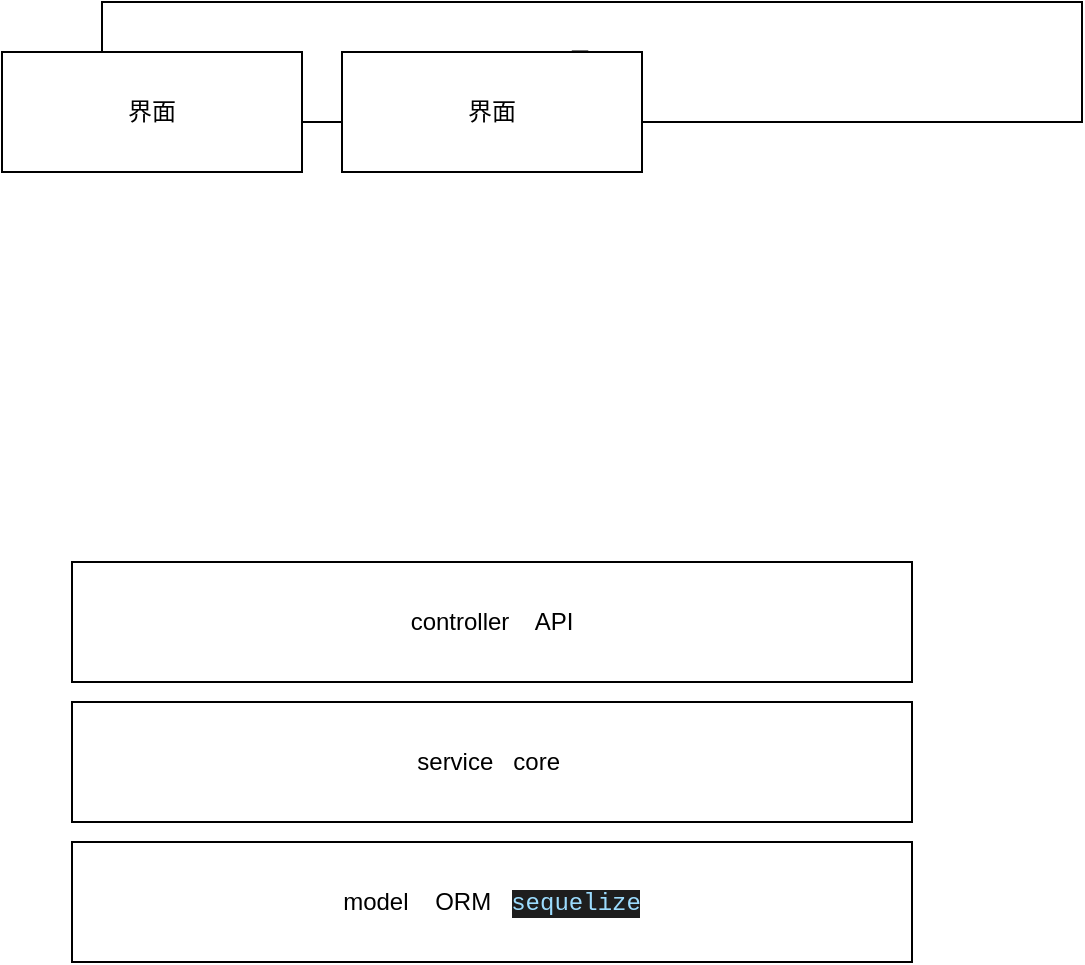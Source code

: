 <mxfile pages="4">
    <diagram id="RZo6h0mKFRFqbQKAO6PP" name="编程结构">
        <mxGraphModel dx="559" dy="255" grid="1" gridSize="10" guides="1" tooltips="1" connect="1" arrows="1" fold="1" page="1" pageScale="1" pageWidth="827" pageHeight="1169" math="0" shadow="0">
            <root>
                <mxCell id="0"/>
                <mxCell id="1" parent="0"/>
                <mxCell id="KvgJ-feemKRwFvwywk_T-1" value="界面" style="rounded=0;whiteSpace=wrap;html=1;" parent="1" vertex="1">
                    <mxGeometry x="100" y="440" width="490" height="60" as="geometry"/>
                </mxCell>
                <mxCell id="KvgJ-feemKRwFvwywk_T-2" value="界面" style="rounded=0;whiteSpace=wrap;html=1;" parent="1" vertex="1">
                    <mxGeometry x="50" y="465" width="150" height="60" as="geometry"/>
                </mxCell>
                <mxCell id="KvgJ-feemKRwFvwywk_T-3" value="界面" style="rounded=0;whiteSpace=wrap;html=1;" parent="1" vertex="1">
                    <mxGeometry x="220" y="465" width="150" height="60" as="geometry"/>
                </mxCell>
                <mxCell id="KvgJ-feemKRwFvwywk_T-4" value="controller&amp;nbsp; &amp;nbsp; API" style="rounded=0;whiteSpace=wrap;html=1;" parent="1" vertex="1">
                    <mxGeometry x="85" y="720" width="420" height="60" as="geometry"/>
                </mxCell>
                <mxCell id="KvgJ-feemKRwFvwywk_T-5" value="service&amp;nbsp; &amp;nbsp;core&amp;nbsp;" style="rounded=0;whiteSpace=wrap;html=1;" parent="1" vertex="1">
                    <mxGeometry x="85" y="790" width="420" height="60" as="geometry"/>
                </mxCell>
                <mxCell id="KvgJ-feemKRwFvwywk_T-6" value="model&amp;nbsp; &amp;nbsp; ORM&amp;nbsp; &amp;nbsp;&lt;span style=&quot;color: rgb(156 , 220 , 254) ; background-color: rgb(30 , 30 , 30) ; font-family: &amp;#34;menlo&amp;#34; , &amp;#34;monaco&amp;#34; , &amp;#34;courier new&amp;#34; , monospace&quot;&gt;sequelize&lt;/span&gt;" style="rounded=0;whiteSpace=wrap;html=1;" parent="1" vertex="1">
                    <mxGeometry x="85" y="860" width="420" height="60" as="geometry"/>
                </mxCell>
            </root>
        </mxGraphModel>
    </diagram>
    <diagram id="0o4XqN-6mh_Fb4-IEZpj" name="Node内核">
        <mxGraphModel dx="559" dy="255" grid="1" gridSize="10" guides="1" tooltips="1" connect="1" arrows="1" fold="1" page="1" pageScale="1" pageWidth="827" pageHeight="1169" math="0" shadow="0">
            <root>
                <mxCell id="Lwd97wdaWczjN51kTAib-0"/>
                <mxCell id="Lwd97wdaWczjN51kTAib-1" parent="Lwd97wdaWczjN51kTAib-0"/>
                <mxCell id="Lwd97wdaWczjN51kTAib-2" value="&lt;b&gt;Native Modules&lt;br&gt;&lt;/b&gt;&lt;br&gt;1. 暴露供开发者使用的接口，是 js 实现&lt;br&gt;2. 主要包括 fs, path, http 等模块的一部分" style="rounded=1;whiteSpace=wrap;html=1;verticalAlign=top;sketch=1;fillColor=#fff2cc;strokeColor=#d6b656;" parent="Lwd97wdaWczjN51kTAib-1" vertex="1">
                    <mxGeometry x="170" y="110" width="540" height="80" as="geometry"/>
                </mxCell>
                <mxCell id="Lwd97wdaWczjN51kTAib-3" value="js 无法操作OS" style="ellipse;shape=cloud;whiteSpace=wrap;html=1;sketch=1;fillColor=#f8cecc;strokeColor=#b85450;" parent="Lwd97wdaWczjN51kTAib-1" vertex="1">
                    <mxGeometry x="60" y="170" width="140" height="80" as="geometry"/>
                </mxCell>
                <mxCell id="Lwd97wdaWczjN51kTAib-4" value="&lt;b&gt;Builtin Modules&lt;/b&gt;&lt;br&gt;&lt;br&gt;通过这个中间层，可以让 node 获取一些更底层的操作" style="rounded=1;whiteSpace=wrap;html=1;verticalAlign=top;sketch=1;fillColor=#fff2cc;strokeColor=#d6b656;" parent="Lwd97wdaWczjN51kTAib-1" vertex="1">
                    <mxGeometry x="170" y="250" width="540" height="70" as="geometry"/>
                </mxCell>
                <mxCell id="Lwd97wdaWczjN51kTAib-5" value="&lt;b&gt;V8&lt;/b&gt;&lt;br&gt;&lt;br&gt;主要是js 语法解析，有了它才能识别 js 语法" style="rounded=1;whiteSpace=wrap;html=1;verticalAlign=top;sketch=1;fillColor=#ffe6cc;strokeColor=#d79b00;" parent="Lwd97wdaWczjN51kTAib-1" vertex="1">
                    <mxGeometry x="100" y="380" width="100" height="90" as="geometry"/>
                </mxCell>
                <mxCell id="Lwd97wdaWczjN51kTAib-6" value="&lt;b&gt;libuv&lt;/b&gt;&lt;br&gt;&lt;br&gt;c写的，一个高性能的异步非阻塞的IO库，实现 事件循环。" style="rounded=1;whiteSpace=wrap;html=1;verticalAlign=top;sketch=1;fillColor=#ffe6cc;strokeColor=#d79b00;" parent="Lwd97wdaWczjN51kTAib-1" vertex="1">
                    <mxGeometry x="220" y="380" width="120" height="90" as="geometry"/>
                </mxCell>
                <mxCell id="Lwd97wdaWczjN51kTAib-7" value="OS: 操作系统。" style="text;html=1;align=center;verticalAlign=middle;resizable=0;points=[];autosize=1;strokeColor=none;fillColor=none;" parent="Lwd97wdaWczjN51kTAib-1" vertex="1">
                    <mxGeometry x="100" y="50" width="100" height="20" as="geometry"/>
                </mxCell>
                <mxCell id="Lwd97wdaWczjN51kTAib-8" value="&lt;b&gt;http-parser&lt;/b&gt;&lt;br&gt;&lt;br&gt;处理网络相关的报文" style="rounded=1;whiteSpace=wrap;html=1;verticalAlign=top;sketch=1;fillColor=#ffe6cc;strokeColor=#d79b00;" parent="Lwd97wdaWczjN51kTAib-1" vertex="1">
                    <mxGeometry x="360" y="380" width="120" height="90" as="geometry"/>
                </mxCell>
                <mxCell id="Lwd97wdaWczjN51kTAib-9" value="&lt;b&gt;openssl&lt;/b&gt;&lt;br&gt;&lt;br&gt;处理加密算法" style="rounded=1;whiteSpace=wrap;html=1;verticalAlign=top;sketch=1;fillColor=#ffe6cc;strokeColor=#d79b00;" parent="Lwd97wdaWczjN51kTAib-1" vertex="1">
                    <mxGeometry x="500" y="380" width="120" height="90" as="geometry"/>
                </mxCell>
                <mxCell id="Lwd97wdaWczjN51kTAib-10" value="&lt;b&gt;zlib&lt;/b&gt;&lt;br&gt;&lt;br&gt;处理压缩相关" style="rounded=1;whiteSpace=wrap;html=1;verticalAlign=top;sketch=1;fillColor=#ffe6cc;strokeColor=#d79b00;" parent="Lwd97wdaWczjN51kTAib-1" vertex="1">
                    <mxGeometry x="640" y="380" width="120" height="90" as="geometry"/>
                </mxCell>
                <mxCell id="Lwd97wdaWczjN51kTAib-11" value="&lt;b&gt;CPU，GPU，RAM，DISK, OS&lt;/b&gt;" style="rounded=1;whiteSpace=wrap;html=1;verticalAlign=middle;sketch=1;fillColor=#fff2cc;strokeColor=#d6b656;" parent="Lwd97wdaWczjN51kTAib-1" vertex="1">
                    <mxGeometry x="170" y="490" width="540" height="40" as="geometry"/>
                </mxCell>
            </root>
        </mxGraphModel>
    </diagram>
    <diagram id="eNG4zSXUfG2Y5ava8TqG" name="npm install">
        <mxGraphModel dx="1386" dy="255" grid="1" gridSize="10" guides="1" tooltips="1" connect="1" arrows="1" fold="1" page="1" pageScale="1" pageWidth="827" pageHeight="1169" background="#ffffff" math="0" shadow="1">
            <root>
                <mxCell id="Wzgnef5kSkw1GUKjvik6-0"/>
                <mxCell id="Wzgnef5kSkw1GUKjvik6-1" parent="Wzgnef5kSkw1GUKjvik6-0"/>
                <mxCell id="Wzgnef5kSkw1GUKjvik6-5" value="" style="edgeStyle=orthogonalEdgeStyle;rounded=1;orthogonalLoop=1;jettySize=auto;html=1;sketch=1;curved=1;" parent="Wzgnef5kSkw1GUKjvik6-1" source="Wzgnef5kSkw1GUKjvik6-3" target="Wzgnef5kSkw1GUKjvik6-4" edge="1">
                    <mxGeometry relative="1" as="geometry"/>
                </mxCell>
                <mxCell id="Wzgnef5kSkw1GUKjvik6-3" value="开始" style="strokeWidth=2;html=1;shape=mxgraph.flowchart.terminator;whiteSpace=wrap;rounded=1;sketch=1;" parent="Wzgnef5kSkw1GUKjvik6-1" vertex="1">
                    <mxGeometry x="140" y="30" width="100" height="50" as="geometry"/>
                </mxCell>
                <mxCell id="Wzgnef5kSkw1GUKjvik6-9" value="" style="edgeStyle=orthogonalEdgeStyle;rounded=1;orthogonalLoop=1;jettySize=auto;html=1;sketch=1;curved=1;" parent="Wzgnef5kSkw1GUKjvik6-1" source="Wzgnef5kSkw1GUKjvik6-4" target="Wzgnef5kSkw1GUKjvik6-8" edge="1">
                    <mxGeometry relative="1" as="geometry"/>
                </mxCell>
                <mxCell id="Wzgnef5kSkw1GUKjvik6-4" value="npm install" style="whiteSpace=wrap;html=1;strokeWidth=2;rounded=1;sketch=1;" parent="Wzgnef5kSkw1GUKjvik6-1" vertex="1">
                    <mxGeometry x="130" y="120" width="120" height="60" as="geometry"/>
                </mxCell>
                <mxCell id="Wzgnef5kSkw1GUKjvik6-11" value="" style="edgeStyle=orthogonalEdgeStyle;rounded=1;orthogonalLoop=1;jettySize=auto;html=1;sketch=1;curved=1;" parent="Wzgnef5kSkw1GUKjvik6-1" source="Wzgnef5kSkw1GUKjvik6-8" target="Wzgnef5kSkw1GUKjvik6-10" edge="1">
                    <mxGeometry relative="1" as="geometry"/>
                </mxCell>
                <mxCell id="Wzgnef5kSkw1GUKjvik6-40" value="" style="edgeStyle=orthogonalEdgeStyle;rounded=1;orthogonalLoop=1;jettySize=auto;html=1;sketch=1;curved=1;" parent="Wzgnef5kSkw1GUKjvik6-1" source="Wzgnef5kSkw1GUKjvik6-8" target="Wzgnef5kSkw1GUKjvik6-39" edge="1">
                    <mxGeometry relative="1" as="geometry"/>
                </mxCell>
                <mxCell id="Wzgnef5kSkw1GUKjvik6-41" value="N" style="edgeLabel;html=1;align=center;verticalAlign=middle;resizable=0;points=[];rounded=1;sketch=1;" parent="Wzgnef5kSkw1GUKjvik6-40" vertex="1" connectable="0">
                    <mxGeometry x="-0.147" y="-1" relative="1" as="geometry">
                        <mxPoint as="offset"/>
                    </mxGeometry>
                </mxCell>
                <mxCell id="Wzgnef5kSkw1GUKjvik6-8" value="&lt;span&gt;检查，有没有 lock 文件&lt;/span&gt;" style="rhombus;whiteSpace=wrap;html=1;strokeWidth=2;rounded=1;sketch=1;" parent="Wzgnef5kSkw1GUKjvik6-1" vertex="1">
                    <mxGeometry x="110" y="210" width="160" height="70" as="geometry"/>
                </mxCell>
                <mxCell id="Wzgnef5kSkw1GUKjvik6-15" value="" style="edgeStyle=orthogonalEdgeStyle;rounded=1;orthogonalLoop=1;jettySize=auto;html=1;sketch=1;curved=1;" parent="Wzgnef5kSkw1GUKjvik6-1" source="Wzgnef5kSkw1GUKjvik6-10" target="Wzgnef5kSkw1GUKjvik6-14" edge="1">
                    <mxGeometry relative="1" as="geometry"/>
                </mxCell>
                <mxCell id="Wzgnef5kSkw1GUKjvik6-10" value="有" style="whiteSpace=wrap;html=1;strokeWidth=2;rounded=1;sketch=1;" parent="Wzgnef5kSkw1GUKjvik6-1" vertex="1">
                    <mxGeometry x="130" y="310" width="120" height="40" as="geometry"/>
                </mxCell>
                <mxCell id="Wzgnef5kSkw1GUKjvik6-17" value="" style="edgeStyle=orthogonalEdgeStyle;rounded=1;orthogonalLoop=1;jettySize=auto;html=1;sketch=1;curved=1;" parent="Wzgnef5kSkw1GUKjvik6-1" source="Wzgnef5kSkw1GUKjvik6-14" target="Wzgnef5kSkw1GUKjvik6-16" edge="1">
                    <mxGeometry relative="1" as="geometry"/>
                </mxCell>
                <mxCell id="Wzgnef5kSkw1GUKjvik6-18" value="N" style="edgeLabel;html=1;align=center;verticalAlign=middle;resizable=0;points=[];rounded=1;sketch=1;" parent="Wzgnef5kSkw1GUKjvik6-17" vertex="1" connectable="0">
                    <mxGeometry x="0.067" y="-3" relative="1" as="geometry">
                        <mxPoint x="3" y="13" as="offset"/>
                    </mxGeometry>
                </mxCell>
                <mxCell id="Wzgnef5kSkw1GUKjvik6-22" value="" style="edgeStyle=orthogonalEdgeStyle;rounded=1;orthogonalLoop=1;jettySize=auto;html=1;sketch=1;curved=1;" parent="Wzgnef5kSkw1GUKjvik6-1" source="Wzgnef5kSkw1GUKjvik6-14" target="Wzgnef5kSkw1GUKjvik6-21" edge="1">
                    <mxGeometry relative="1" as="geometry"/>
                </mxCell>
                <mxCell id="Wzgnef5kSkw1GUKjvik6-14" value="是否和 package.json 的版本一致？" style="rhombus;whiteSpace=wrap;html=1;strokeWidth=2;rounded=1;sketch=1;" parent="Wzgnef5kSkw1GUKjvik6-1" vertex="1">
                    <mxGeometry x="90" y="380" width="200" height="60" as="geometry"/>
                </mxCell>
                <mxCell id="Wzgnef5kSkw1GUKjvik6-16" value="&lt;b&gt;npm v5.0.x &lt;/b&gt;: 根据 package-lock.json 下载；&lt;br&gt;&lt;b&gt;npm v5.1.0-v5.4.2&lt;/b&gt;：当 package.json 声明的依赖版本规范有符合的更新版本时,&lt;br&gt;忽略 package-lock.json ，按照 package.json 安装，并更新 package-lock.json；&lt;br&gt;&lt;b&gt;npm v5.4.2之后&lt;/b&gt;：当 package.json 声明的依赖版本规范与 package-lock.json 安装版本兼容，根据 lock 安装，如果不兼容，按照 package.json 安装，并更新 package-lock.json；&lt;br&gt;&lt;br&gt;Npm CI 下完全不一样，直接根据lock进行安装。" style="shape=document;whiteSpace=wrap;html=1;boundedLbl=1;strokeWidth=2;align=left;verticalAlign=top;rounded=1;sketch=1;" parent="Wzgnef5kSkw1GUKjvik6-1" vertex="1">
                    <mxGeometry x="-450" y="340" width="440" height="140" as="geometry"/>
                </mxCell>
                <mxCell id="Wzgnef5kSkw1GUKjvik6-19" value="^5.0.1" style="text;html=1;align=center;verticalAlign=middle;resizable=0;points=[];autosize=1;strokeColor=none;fillColor=none;rounded=1;sketch=1;" parent="Wzgnef5kSkw1GUKjvik6-1" vertex="1">
                    <mxGeometry x="-345" y="200" width="50" height="20" as="geometry"/>
                </mxCell>
                <mxCell id="Wzgnef5kSkw1GUKjvik6-20" value="Y" style="text;html=1;align=center;verticalAlign=middle;resizable=0;points=[];autosize=1;strokeColor=none;fillColor=none;rounded=1;sketch=1;" parent="Wzgnef5kSkw1GUKjvik6-1" vertex="1">
                    <mxGeometry x="190" y="280" width="20" height="20" as="geometry"/>
                </mxCell>
                <mxCell id="Wzgnef5kSkw1GUKjvik6-27" value="" style="edgeStyle=orthogonalEdgeStyle;rounded=1;orthogonalLoop=1;jettySize=auto;html=1;sketch=1;curved=1;" parent="Wzgnef5kSkw1GUKjvik6-1" source="Wzgnef5kSkw1GUKjvik6-21" target="Wzgnef5kSkw1GUKjvik6-26" edge="1">
                    <mxGeometry relative="1" as="geometry"/>
                </mxCell>
                <mxCell id="Wzgnef5kSkw1GUKjvik6-21" value="检查缓存" style="whiteSpace=wrap;html=1;strokeWidth=2;rounded=1;sketch=1;" parent="Wzgnef5kSkw1GUKjvik6-1" vertex="1">
                    <mxGeometry x="130" y="470" width="120" height="40" as="geometry"/>
                </mxCell>
                <mxCell id="Wzgnef5kSkw1GUKjvik6-23" value="Y" style="text;html=1;align=center;verticalAlign=middle;resizable=0;points=[];autosize=1;strokeColor=none;fillColor=none;rounded=1;sketch=1;" parent="Wzgnef5kSkw1GUKjvik6-1" vertex="1">
                    <mxGeometry x="200" y="450" width="20" height="20" as="geometry"/>
                </mxCell>
                <mxCell id="Wzgnef5kSkw1GUKjvik6-29" value="" style="edgeStyle=orthogonalEdgeStyle;rounded=1;orthogonalLoop=1;jettySize=auto;html=1;sketch=1;curved=1;" parent="Wzgnef5kSkw1GUKjvik6-1" source="Wzgnef5kSkw1GUKjvik6-26" target="Wzgnef5kSkw1GUKjvik6-28" edge="1">
                    <mxGeometry relative="1" as="geometry"/>
                </mxCell>
                <mxCell id="Wzgnef5kSkw1GUKjvik6-32" value="Y" style="edgeLabel;html=1;align=center;verticalAlign=middle;resizable=0;points=[];rounded=1;sketch=1;" parent="Wzgnef5kSkw1GUKjvik6-29" vertex="1" connectable="0">
                    <mxGeometry x="-0.426" relative="1" as="geometry">
                        <mxPoint as="offset"/>
                    </mxGeometry>
                </mxCell>
                <mxCell id="Wzgnef5kSkw1GUKjvik6-34" value="" style="edgeStyle=orthogonalEdgeStyle;rounded=1;orthogonalLoop=1;jettySize=auto;html=1;sketch=1;curved=1;" parent="Wzgnef5kSkw1GUKjvik6-1" source="Wzgnef5kSkw1GUKjvik6-26" target="Wzgnef5kSkw1GUKjvik6-33" edge="1">
                    <mxGeometry relative="1" as="geometry"/>
                </mxCell>
                <mxCell id="Wzgnef5kSkw1GUKjvik6-35" value="N" style="edgeLabel;html=1;align=center;verticalAlign=middle;resizable=0;points=[];rounded=1;sketch=1;" parent="Wzgnef5kSkw1GUKjvik6-34" vertex="1" connectable="0">
                    <mxGeometry x="-0.156" y="1" relative="1" as="geometry">
                        <mxPoint as="offset"/>
                    </mxGeometry>
                </mxCell>
                <mxCell id="Wzgnef5kSkw1GUKjvik6-26" value="是否有" style="rhombus;whiteSpace=wrap;html=1;strokeWidth=2;rounded=1;sketch=1;" parent="Wzgnef5kSkw1GUKjvik6-1" vertex="1">
                    <mxGeometry x="150" y="540" width="80" height="40" as="geometry"/>
                </mxCell>
                <mxCell id="Wzgnef5kSkw1GUKjvik6-31" value="" style="edgeStyle=orthogonalEdgeStyle;rounded=1;orthogonalLoop=1;jettySize=auto;html=1;sketch=1;curved=1;" parent="Wzgnef5kSkw1GUKjvik6-1" source="Wzgnef5kSkw1GUKjvik6-28" target="Wzgnef5kSkw1GUKjvik6-30" edge="1">
                    <mxGeometry relative="1" as="geometry"/>
                </mxCell>
                <mxCell id="Wzgnef5kSkw1GUKjvik6-28" value="解压到 node_modules" style="whiteSpace=wrap;html=1;strokeWidth=2;rounded=1;sketch=1;" parent="Wzgnef5kSkw1GUKjvik6-1" vertex="1">
                    <mxGeometry x="130" y="628" width="120" height="50" as="geometry"/>
                </mxCell>
                <mxCell id="Wzgnef5kSkw1GUKjvik6-46" value="" style="edgeStyle=orthogonalEdgeStyle;rounded=1;orthogonalLoop=1;jettySize=auto;html=1;sketch=1;curved=1;" parent="Wzgnef5kSkw1GUKjvik6-1" source="Wzgnef5kSkw1GUKjvik6-30" target="Wzgnef5kSkw1GUKjvik6-45" edge="1">
                    <mxGeometry relative="1" as="geometry"/>
                </mxCell>
                <mxCell id="Wzgnef5kSkw1GUKjvik6-30" value="生产lock 文件" style="whiteSpace=wrap;html=1;strokeWidth=2;rounded=1;sketch=1;" parent="Wzgnef5kSkw1GUKjvik6-1" vertex="1">
                    <mxGeometry x="130" y="718" width="120" height="50" as="geometry"/>
                </mxCell>
                <mxCell id="Wzgnef5kSkw1GUKjvik6-37" value="" style="edgeStyle=orthogonalEdgeStyle;rounded=1;orthogonalLoop=1;jettySize=auto;html=1;sketch=1;curved=1;" parent="Wzgnef5kSkw1GUKjvik6-1" source="Wzgnef5kSkw1GUKjvik6-33" target="Wzgnef5kSkw1GUKjvik6-36" edge="1">
                    <mxGeometry relative="1" as="geometry"/>
                </mxCell>
                <mxCell id="Wzgnef5kSkw1GUKjvik6-33" value="下载包" style="whiteSpace=wrap;html=1;strokeWidth=2;rounded=1;sketch=1;" parent="Wzgnef5kSkw1GUKjvik6-1" vertex="1">
                    <mxGeometry x="347" y="540" width="110" height="40" as="geometry"/>
                </mxCell>
                <mxCell id="Wzgnef5kSkw1GUKjvik6-38" style="edgeStyle=orthogonalEdgeStyle;rounded=1;orthogonalLoop=1;jettySize=auto;html=1;entryX=1;entryY=0.5;entryDx=0;entryDy=0;sketch=1;curved=1;" parent="Wzgnef5kSkw1GUKjvik6-1" source="Wzgnef5kSkw1GUKjvik6-36" target="Wzgnef5kSkw1GUKjvik6-28" edge="1">
                    <mxGeometry relative="1" as="geometry"/>
                </mxCell>
                <mxCell id="Wzgnef5kSkw1GUKjvik6-36" value="添加到缓存" style="whiteSpace=wrap;html=1;strokeWidth=2;rounded=1;sketch=1;" parent="Wzgnef5kSkw1GUKjvik6-1" vertex="1">
                    <mxGeometry x="347" y="633" width="110" height="40" as="geometry"/>
                </mxCell>
                <mxCell id="Wzgnef5kSkw1GUKjvik6-43" value="" style="edgeStyle=orthogonalEdgeStyle;rounded=1;orthogonalLoop=1;jettySize=auto;html=1;sketch=1;curved=1;" parent="Wzgnef5kSkw1GUKjvik6-1" source="Wzgnef5kSkw1GUKjvik6-39" target="Wzgnef5kSkw1GUKjvik6-42" edge="1">
                    <mxGeometry relative="1" as="geometry"/>
                </mxCell>
                <mxCell id="Wzgnef5kSkw1GUKjvik6-39" value="获取" style="whiteSpace=wrap;html=1;strokeWidth=2;rounded=1;sketch=1;" parent="Wzgnef5kSkw1GUKjvik6-1" vertex="1">
                    <mxGeometry x="355" y="222.5" width="90" height="45" as="geometry"/>
                </mxCell>
                <mxCell id="Wzgnef5kSkw1GUKjvik6-44" style="edgeStyle=orthogonalEdgeStyle;rounded=1;orthogonalLoop=1;jettySize=auto;html=1;entryX=1;entryY=0.5;entryDx=0;entryDy=0;sketch=1;curved=1;" parent="Wzgnef5kSkw1GUKjvik6-1" source="Wzgnef5kSkw1GUKjvik6-42" target="Wzgnef5kSkw1GUKjvik6-21" edge="1">
                    <mxGeometry relative="1" as="geometry"/>
                </mxCell>
                <mxCell id="Wzgnef5kSkw1GUKjvik6-42" value="构建依赖树" style="whiteSpace=wrap;html=1;strokeWidth=2;rounded=1;sketch=1;" parent="Wzgnef5kSkw1GUKjvik6-1" vertex="1">
                    <mxGeometry x="340" y="470" width="120" height="40" as="geometry"/>
                </mxCell>
                <mxCell id="Wzgnef5kSkw1GUKjvik6-45" value="结束" style="ellipse;whiteSpace=wrap;html=1;strokeWidth=2;rounded=1;sketch=1;" parent="Wzgnef5kSkw1GUKjvik6-1" vertex="1">
                    <mxGeometry x="130" y="790" width="120" height="60" as="geometry"/>
                </mxCell>
            </root>
        </mxGraphModel>
    </diagram>
    <diagram id="i-W-SDMgf5eiGFg1qHuT" name="node-modules">
        <mxGraphModel dx="728" dy="529" grid="1" gridSize="10" guides="1" tooltips="1" connect="1" arrows="1" fold="1" page="0" pageScale="1" pageWidth="827" pageHeight="1169" background="none" math="0" shadow="0">
            <root>
                <mxCell id="lLmdhq_u4XHOWmBGvArW-0"/>
                <mxCell id="lLmdhq_u4XHOWmBGvArW-1" parent="lLmdhq_u4XHOWmBGvArW-0"/>
                <mxCell id="lLmdhq_u4XHOWmBGvArW-2" value="A@^1.1.0" style="rounded=1;whiteSpace=wrap;html=1;sketch=1;" parent="lLmdhq_u4XHOWmBGvArW-1" vertex="1">
                    <mxGeometry x="420" y="140" width="120" height="60" as="geometry"/>
                </mxCell>
                <mxCell id="lLmdhq_u4XHOWmBGvArW-6" value="node_modules" style="rounded=0;whiteSpace=wrap;html=1;sketch=1;" parent="lLmdhq_u4XHOWmBGvArW-1" vertex="1">
                    <mxGeometry x="120" y="30" width="720" height="60" as="geometry"/>
                </mxCell>
                <mxCell id="lLmdhq_u4XHOWmBGvArW-7" value="m@^1.1.0" style="rounded=1;whiteSpace=wrap;html=1;sketch=1;" parent="lLmdhq_u4XHOWmBGvArW-1" vertex="1">
                    <mxGeometry x="260" y="140" width="120" height="60" as="geometry"/>
                </mxCell>
                <mxCell id="lLmdhq_u4XHOWmBGvArW-9" value="C@^1.1.0" style="rounded=1;whiteSpace=wrap;html=1;sketch=1;" parent="lLmdhq_u4XHOWmBGvArW-1" vertex="1">
                    <mxGeometry x="110" y="140" width="120" height="60" as="geometry"/>
                </mxCell>
                <mxCell id="lLmdhq_u4XHOWmBGvArW-13" value="D@^1.1.0" style="rounded=1;whiteSpace=wrap;html=1;sketch=1;" parent="lLmdhq_u4XHOWmBGvArW-1" vertex="1">
                    <mxGeometry x="587" y="140" width="120" height="60" as="geometry"/>
                </mxCell>
                <mxCell id="lLmdhq_u4XHOWmBGvArW-16" value="E@^1.1.0" style="rounded=1;whiteSpace=wrap;html=1;sketch=1;" parent="lLmdhq_u4XHOWmBGvArW-1" vertex="1">
                    <mxGeometry x="740" y="140" width="120" height="60" as="geometry"/>
                </mxCell>
                <mxCell id="ErZsDLl2HGOgI1ub1UHU-3" value="m@^2.0.1" style="rounded=1;whiteSpace=wrap;html=1;sketch=1;" parent="lLmdhq_u4XHOWmBGvArW-1" vertex="1">
                    <mxGeometry x="420" y="280" width="120" height="60" as="geometry"/>
                </mxCell>
                <mxCell id="ErZsDLl2HGOgI1ub1UHU-4" value="" style="endArrow=classic;html=1;rounded=1;sketch=1;curved=1;exitX=0.5;exitY=1;exitDx=0;exitDy=0;entryX=0.5;entryY=0;entryDx=0;entryDy=0;" parent="lLmdhq_u4XHOWmBGvArW-1" source="lLmdhq_u4XHOWmBGvArW-2" target="ErZsDLl2HGOgI1ub1UHU-3" edge="1">
                    <mxGeometry width="50" height="50" relative="1" as="geometry">
                        <mxPoint x="540" y="270" as="sourcePoint"/>
                        <mxPoint x="590" y="220" as="targetPoint"/>
                    </mxGeometry>
                </mxCell>
                <mxCell id="ErZsDLl2HGOgI1ub1UHU-5" value="m@^2.0.1" style="rounded=1;whiteSpace=wrap;html=1;sketch=1;" parent="lLmdhq_u4XHOWmBGvArW-1" vertex="1">
                    <mxGeometry x="587" y="280" width="120" height="60" as="geometry"/>
                </mxCell>
                <mxCell id="ErZsDLl2HGOgI1ub1UHU-6" value="m@^2.0.1" style="rounded=1;whiteSpace=wrap;html=1;sketch=1;" parent="lLmdhq_u4XHOWmBGvArW-1" vertex="1">
                    <mxGeometry x="740" y="280" width="120" height="60" as="geometry"/>
                </mxCell>
                <mxCell id="ErZsDLl2HGOgI1ub1UHU-7" value="" style="endArrow=classic;html=1;rounded=1;sketch=1;curved=1;exitX=0.5;exitY=1;exitDx=0;exitDy=0;entryX=0.5;entryY=0;entryDx=0;entryDy=0;" parent="lLmdhq_u4XHOWmBGvArW-1" edge="1">
                    <mxGeometry width="50" height="50" relative="1" as="geometry">
                        <mxPoint x="646.41" y="200.0" as="sourcePoint"/>
                        <mxPoint x="646.41" y="280" as="targetPoint"/>
                        <Array as="points">
                            <mxPoint x="646.41" y="240"/>
                        </Array>
                    </mxGeometry>
                </mxCell>
                <mxCell id="ErZsDLl2HGOgI1ub1UHU-8" value="" style="endArrow=classic;html=1;rounded=1;sketch=1;curved=1;exitX=0.5;exitY=1;exitDx=0;exitDy=0;entryX=0.5;entryY=0;entryDx=0;entryDy=0;" parent="lLmdhq_u4XHOWmBGvArW-1" edge="1">
                    <mxGeometry width="50" height="50" relative="1" as="geometry">
                        <mxPoint x="799.41" y="200.0" as="sourcePoint"/>
                        <mxPoint x="799.41" y="280" as="targetPoint"/>
                        <Array as="points">
                            <mxPoint x="799.41" y="240"/>
                        </Array>
                    </mxGeometry>
                </mxCell>
            </root>
        </mxGraphModel>
    </diagram>
</mxfile>
